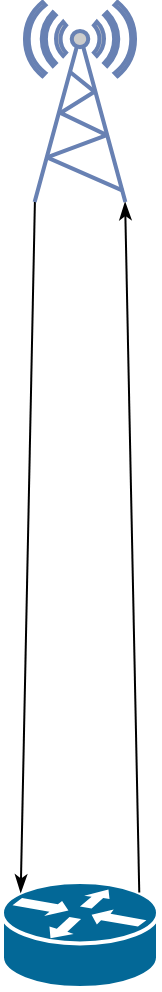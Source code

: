 <mxfile version="14.4.2" type="github">
  <diagram name="Page-1" id="c37626ed-c26b-45fb-9056-f9ebc6bb27b6">
    <mxGraphModel dx="1422" dy="762" grid="1" gridSize="10" guides="1" tooltips="1" connect="1" arrows="1" fold="1" page="1" pageScale="1" pageWidth="1100" pageHeight="850" background="#ffffff" math="0" shadow="0">
      <root>
        <mxCell id="0" />
        <mxCell id="1" parent="0" />
        <mxCell id="GKb5AAXW21KJ-2GMaE5P-2" value="" style="shape=mxgraph.cisco.routers.router;html=1;pointerEvents=1;dashed=0;fillColor=#036897;strokeColor=#ffffff;strokeWidth=2;verticalLabelPosition=bottom;verticalAlign=top;align=center;outlineConnect=0;" parent="1" vertex="1">
          <mxGeometry x="460" y="600" width="78" height="53" as="geometry" />
        </mxCell>
        <mxCell id="2NHZIi4XymIPKh80WZQp-2" style="edgeStyle=none;rounded=0;orthogonalLoop=1;jettySize=auto;html=1;endArrow=classicThin;endFill=1;entryX=0.12;entryY=0.1;entryDx=0;entryDy=0;entryPerimeter=0;exitX=0.09;exitY=1;exitDx=0;exitDy=0;exitPerimeter=0;" edge="1" parent="1" source="2NHZIi4XymIPKh80WZQp-1" target="GKb5AAXW21KJ-2GMaE5P-2">
          <mxGeometry relative="1" as="geometry">
            <mxPoint x="470" y="590" as="targetPoint" />
          </mxGeometry>
        </mxCell>
        <mxCell id="2NHZIi4XymIPKh80WZQp-3" style="edgeStyle=none;rounded=0;orthogonalLoop=1;jettySize=auto;html=1;exitX=0.91;exitY=1;exitDx=0;exitDy=0;exitPerimeter=0;entryX=0.88;entryY=0.1;entryDx=0;entryDy=0;entryPerimeter=0;endArrow=none;endFill=0;startArrow=classicThin;startFill=1;" edge="1" parent="1" source="2NHZIi4XymIPKh80WZQp-1" target="GKb5AAXW21KJ-2GMaE5P-2">
          <mxGeometry relative="1" as="geometry" />
        </mxCell>
        <mxCell id="2NHZIi4XymIPKh80WZQp-1" value="" style="fontColor=#0066CC;verticalAlign=top;verticalLabelPosition=bottom;labelPosition=center;align=center;html=1;outlineConnect=0;fillColor=#CCCCCC;strokeColor=#6881B3;gradientColor=none;gradientDirection=north;strokeWidth=2;shape=mxgraph.networks.radio_tower;" vertex="1" parent="1">
          <mxGeometry x="471.5" y="160" width="55" height="100" as="geometry" />
        </mxCell>
      </root>
    </mxGraphModel>
  </diagram>
</mxfile>
